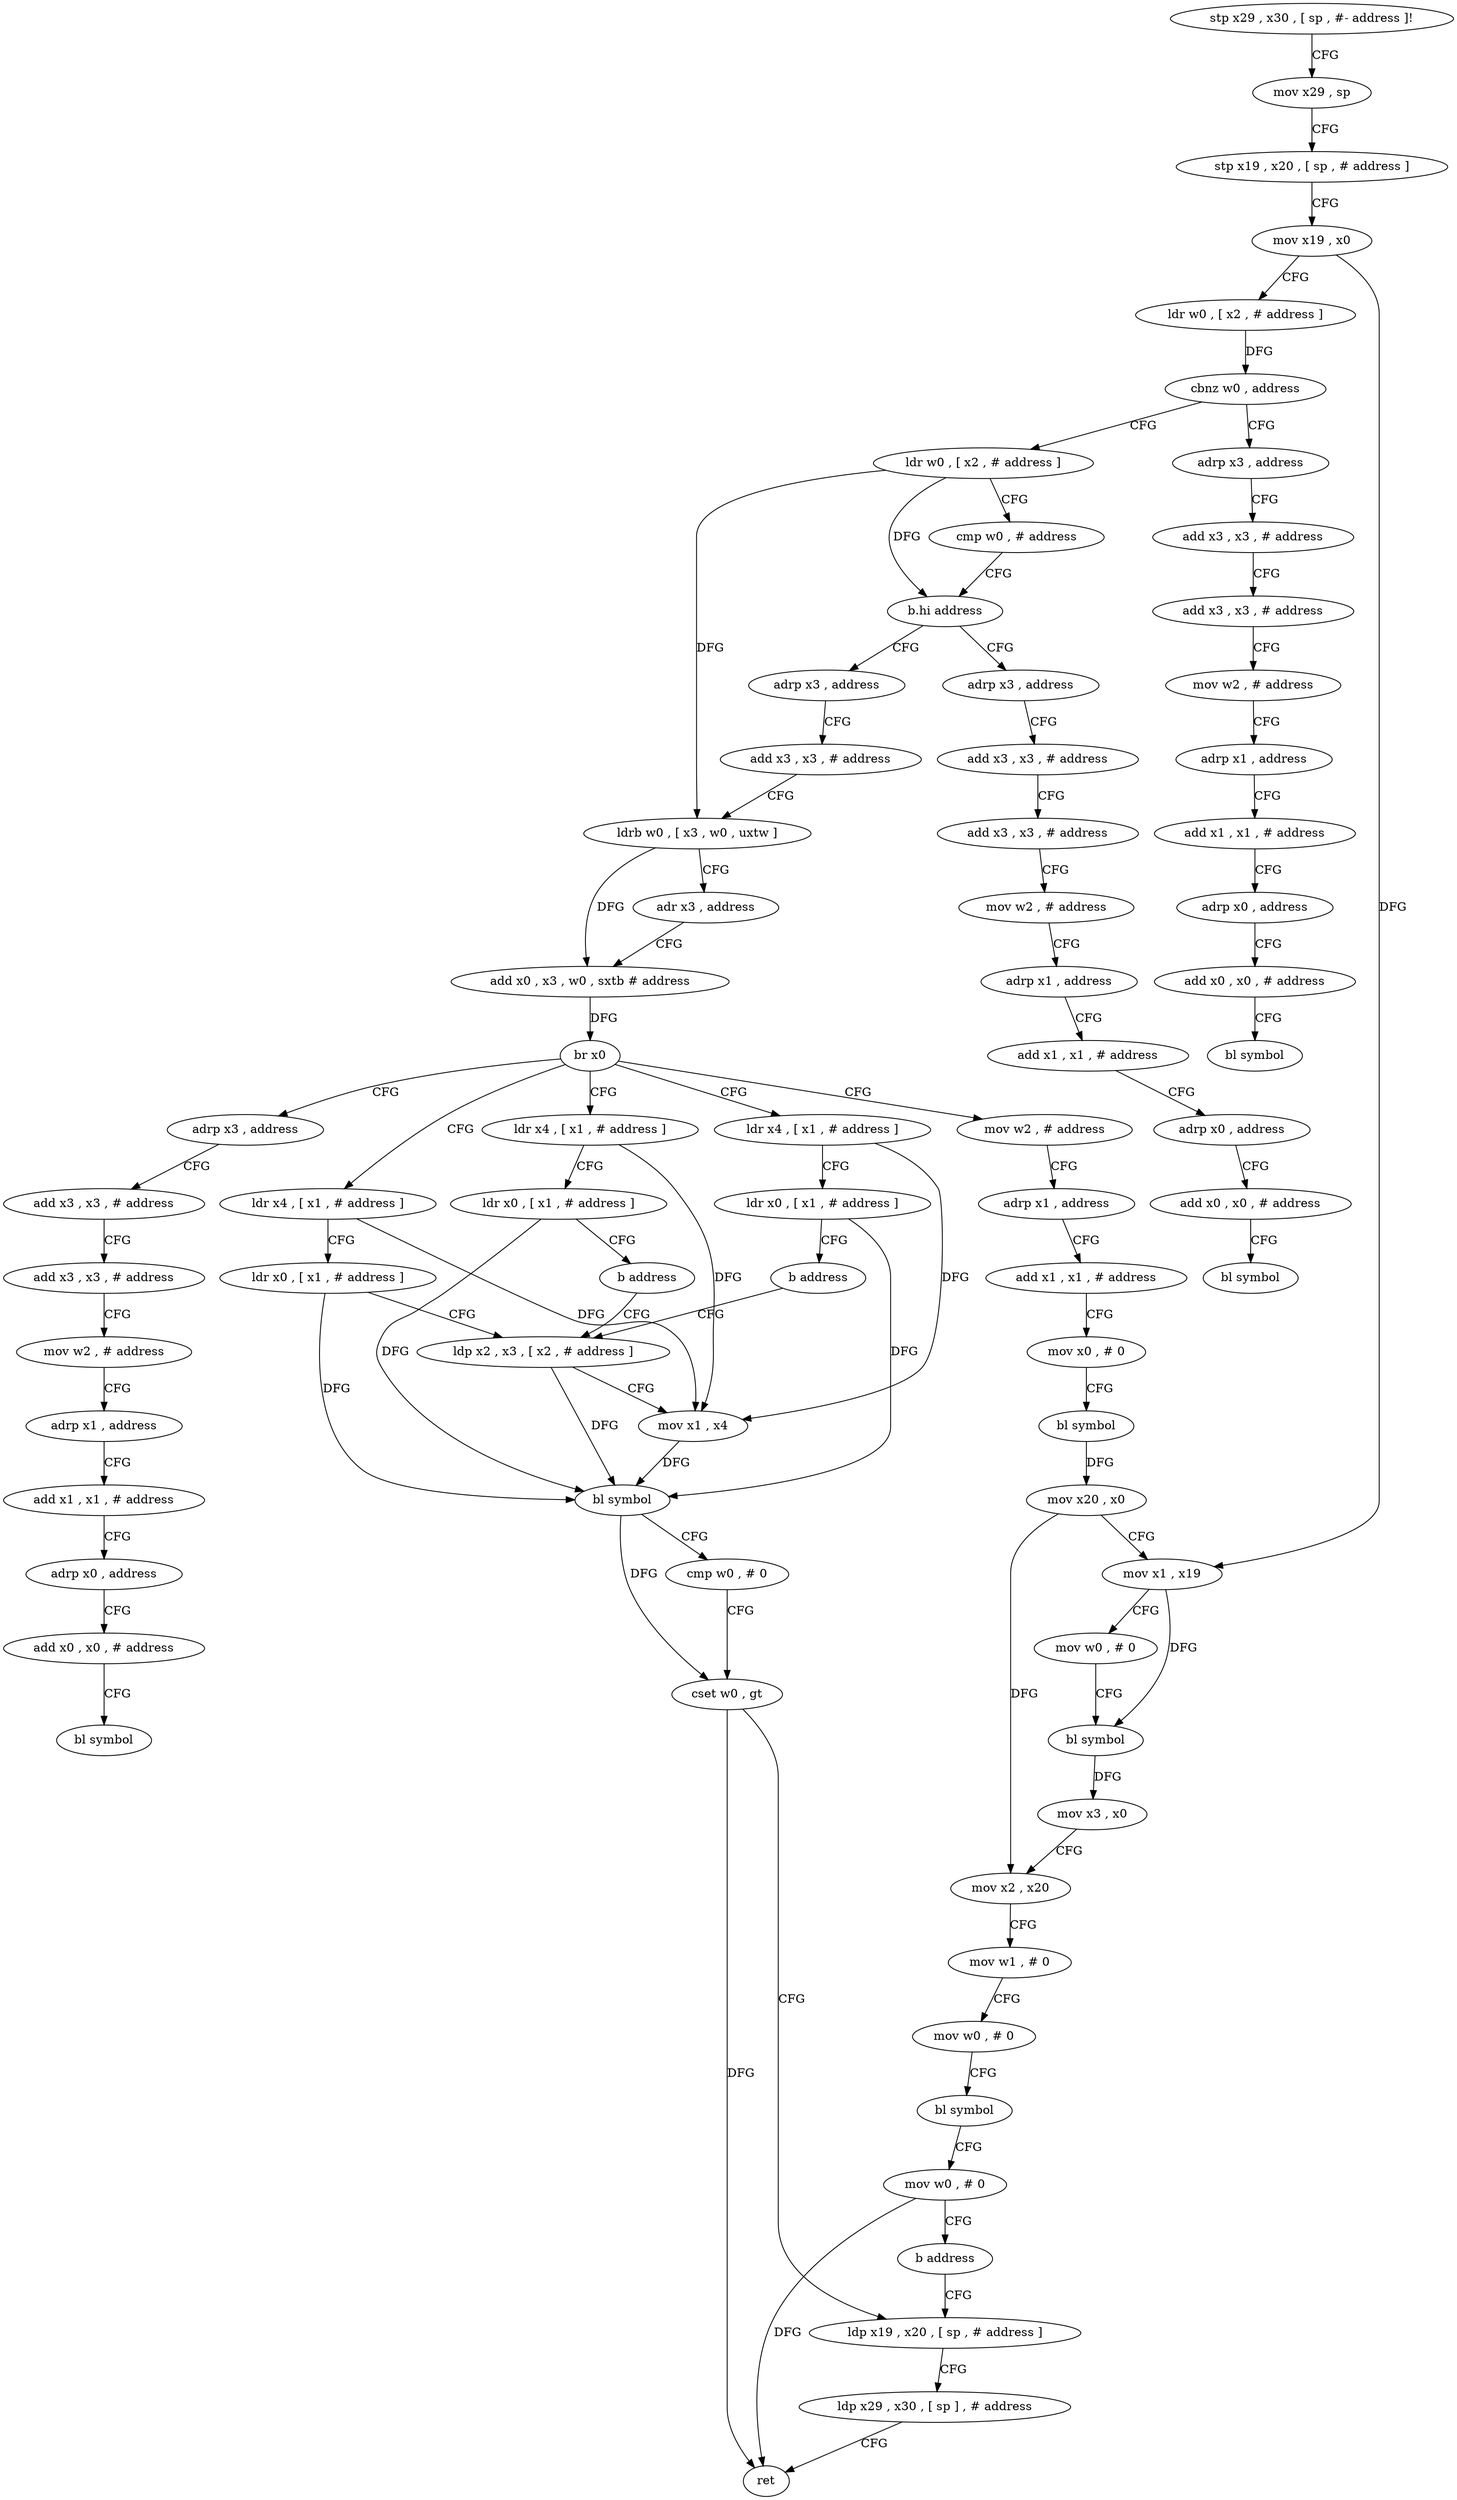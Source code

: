 digraph "func" {
"4215712" [label = "stp x29 , x30 , [ sp , #- address ]!" ]
"4215716" [label = "mov x29 , sp" ]
"4215720" [label = "stp x19 , x20 , [ sp , # address ]" ]
"4215724" [label = "mov x19 , x0" ]
"4215728" [label = "ldr w0 , [ x2 , # address ]" ]
"4215732" [label = "cbnz w0 , address" ]
"4215772" [label = "adrp x3 , address" ]
"4215736" [label = "ldr w0 , [ x2 , # address ]" ]
"4215776" [label = "add x3 , x3 , # address" ]
"4215780" [label = "add x3 , x3 , # address" ]
"4215784" [label = "mov w2 , # address" ]
"4215788" [label = "adrp x1 , address" ]
"4215792" [label = "add x1 , x1 , # address" ]
"4215796" [label = "adrp x0 , address" ]
"4215800" [label = "add x0 , x0 , # address" ]
"4215804" [label = "bl symbol" ]
"4215740" [label = "cmp w0 , # address" ]
"4215744" [label = "b.hi address" ]
"4215972" [label = "adrp x3 , address" ]
"4215748" [label = "adrp x3 , address" ]
"4215976" [label = "add x3 , x3 , # address" ]
"4215980" [label = "add x3 , x3 , # address" ]
"4215984" [label = "mov w2 , # address" ]
"4215988" [label = "adrp x1 , address" ]
"4215992" [label = "add x1 , x1 , # address" ]
"4215996" [label = "adrp x0 , address" ]
"4216000" [label = "add x0 , x0 , # address" ]
"4216004" [label = "bl symbol" ]
"4215752" [label = "add x3 , x3 , # address" ]
"4215756" [label = "ldrb w0 , [ x3 , w0 , uxtw ]" ]
"4215760" [label = "adr x3 , address" ]
"4215764" [label = "add x0 , x3 , w0 , sxtb # address" ]
"4215768" [label = "br x0" ]
"4215808" [label = "adrp x3 , address" ]
"4215844" [label = "ldr x4 , [ x1 , # address ]" ]
"4215884" [label = "mov w2 , # address" ]
"4215948" [label = "ldr x4 , [ x1 , # address ]" ]
"4215960" [label = "ldr x4 , [ x1 , # address ]" ]
"4215812" [label = "add x3 , x3 , # address" ]
"4215816" [label = "add x3 , x3 , # address" ]
"4215820" [label = "mov w2 , # address" ]
"4215824" [label = "adrp x1 , address" ]
"4215828" [label = "add x1 , x1 , # address" ]
"4215832" [label = "adrp x0 , address" ]
"4215836" [label = "add x0 , x0 , # address" ]
"4215840" [label = "bl symbol" ]
"4215848" [label = "ldr x0 , [ x1 , # address ]" ]
"4215852" [label = "ldp x2 , x3 , [ x2 , # address ]" ]
"4215888" [label = "adrp x1 , address" ]
"4215892" [label = "add x1 , x1 , # address" ]
"4215896" [label = "mov x0 , # 0" ]
"4215900" [label = "bl symbol" ]
"4215904" [label = "mov x20 , x0" ]
"4215908" [label = "mov x1 , x19" ]
"4215912" [label = "mov w0 , # 0" ]
"4215916" [label = "bl symbol" ]
"4215920" [label = "mov x3 , x0" ]
"4215924" [label = "mov x2 , x20" ]
"4215928" [label = "mov w1 , # 0" ]
"4215932" [label = "mov w0 , # 0" ]
"4215936" [label = "bl symbol" ]
"4215940" [label = "mov w0 , # 0" ]
"4215944" [label = "b address" ]
"4215872" [label = "ldp x19 , x20 , [ sp , # address ]" ]
"4215952" [label = "ldr x0 , [ x1 , # address ]" ]
"4215956" [label = "b address" ]
"4215964" [label = "ldr x0 , [ x1 , # address ]" ]
"4215968" [label = "b address" ]
"4215876" [label = "ldp x29 , x30 , [ sp ] , # address" ]
"4215880" [label = "ret" ]
"4215856" [label = "mov x1 , x4" ]
"4215860" [label = "bl symbol" ]
"4215864" [label = "cmp w0 , # 0" ]
"4215868" [label = "cset w0 , gt" ]
"4215712" -> "4215716" [ label = "CFG" ]
"4215716" -> "4215720" [ label = "CFG" ]
"4215720" -> "4215724" [ label = "CFG" ]
"4215724" -> "4215728" [ label = "CFG" ]
"4215724" -> "4215908" [ label = "DFG" ]
"4215728" -> "4215732" [ label = "DFG" ]
"4215732" -> "4215772" [ label = "CFG" ]
"4215732" -> "4215736" [ label = "CFG" ]
"4215772" -> "4215776" [ label = "CFG" ]
"4215736" -> "4215740" [ label = "CFG" ]
"4215736" -> "4215744" [ label = "DFG" ]
"4215736" -> "4215756" [ label = "DFG" ]
"4215776" -> "4215780" [ label = "CFG" ]
"4215780" -> "4215784" [ label = "CFG" ]
"4215784" -> "4215788" [ label = "CFG" ]
"4215788" -> "4215792" [ label = "CFG" ]
"4215792" -> "4215796" [ label = "CFG" ]
"4215796" -> "4215800" [ label = "CFG" ]
"4215800" -> "4215804" [ label = "CFG" ]
"4215740" -> "4215744" [ label = "CFG" ]
"4215744" -> "4215972" [ label = "CFG" ]
"4215744" -> "4215748" [ label = "CFG" ]
"4215972" -> "4215976" [ label = "CFG" ]
"4215748" -> "4215752" [ label = "CFG" ]
"4215976" -> "4215980" [ label = "CFG" ]
"4215980" -> "4215984" [ label = "CFG" ]
"4215984" -> "4215988" [ label = "CFG" ]
"4215988" -> "4215992" [ label = "CFG" ]
"4215992" -> "4215996" [ label = "CFG" ]
"4215996" -> "4216000" [ label = "CFG" ]
"4216000" -> "4216004" [ label = "CFG" ]
"4215752" -> "4215756" [ label = "CFG" ]
"4215756" -> "4215760" [ label = "CFG" ]
"4215756" -> "4215764" [ label = "DFG" ]
"4215760" -> "4215764" [ label = "CFG" ]
"4215764" -> "4215768" [ label = "DFG" ]
"4215768" -> "4215808" [ label = "CFG" ]
"4215768" -> "4215844" [ label = "CFG" ]
"4215768" -> "4215884" [ label = "CFG" ]
"4215768" -> "4215948" [ label = "CFG" ]
"4215768" -> "4215960" [ label = "CFG" ]
"4215808" -> "4215812" [ label = "CFG" ]
"4215844" -> "4215848" [ label = "CFG" ]
"4215844" -> "4215856" [ label = "DFG" ]
"4215884" -> "4215888" [ label = "CFG" ]
"4215948" -> "4215952" [ label = "CFG" ]
"4215948" -> "4215856" [ label = "DFG" ]
"4215960" -> "4215964" [ label = "CFG" ]
"4215960" -> "4215856" [ label = "DFG" ]
"4215812" -> "4215816" [ label = "CFG" ]
"4215816" -> "4215820" [ label = "CFG" ]
"4215820" -> "4215824" [ label = "CFG" ]
"4215824" -> "4215828" [ label = "CFG" ]
"4215828" -> "4215832" [ label = "CFG" ]
"4215832" -> "4215836" [ label = "CFG" ]
"4215836" -> "4215840" [ label = "CFG" ]
"4215848" -> "4215852" [ label = "CFG" ]
"4215848" -> "4215860" [ label = "DFG" ]
"4215852" -> "4215856" [ label = "CFG" ]
"4215852" -> "4215860" [ label = "DFG" ]
"4215888" -> "4215892" [ label = "CFG" ]
"4215892" -> "4215896" [ label = "CFG" ]
"4215896" -> "4215900" [ label = "CFG" ]
"4215900" -> "4215904" [ label = "DFG" ]
"4215904" -> "4215908" [ label = "CFG" ]
"4215904" -> "4215924" [ label = "DFG" ]
"4215908" -> "4215912" [ label = "CFG" ]
"4215908" -> "4215916" [ label = "DFG" ]
"4215912" -> "4215916" [ label = "CFG" ]
"4215916" -> "4215920" [ label = "DFG" ]
"4215920" -> "4215924" [ label = "CFG" ]
"4215924" -> "4215928" [ label = "CFG" ]
"4215928" -> "4215932" [ label = "CFG" ]
"4215932" -> "4215936" [ label = "CFG" ]
"4215936" -> "4215940" [ label = "CFG" ]
"4215940" -> "4215944" [ label = "CFG" ]
"4215940" -> "4215880" [ label = "DFG" ]
"4215944" -> "4215872" [ label = "CFG" ]
"4215872" -> "4215876" [ label = "CFG" ]
"4215952" -> "4215956" [ label = "CFG" ]
"4215952" -> "4215860" [ label = "DFG" ]
"4215956" -> "4215852" [ label = "CFG" ]
"4215964" -> "4215968" [ label = "CFG" ]
"4215964" -> "4215860" [ label = "DFG" ]
"4215968" -> "4215852" [ label = "CFG" ]
"4215876" -> "4215880" [ label = "CFG" ]
"4215856" -> "4215860" [ label = "DFG" ]
"4215860" -> "4215864" [ label = "CFG" ]
"4215860" -> "4215868" [ label = "DFG" ]
"4215864" -> "4215868" [ label = "CFG" ]
"4215868" -> "4215872" [ label = "CFG" ]
"4215868" -> "4215880" [ label = "DFG" ]
}
